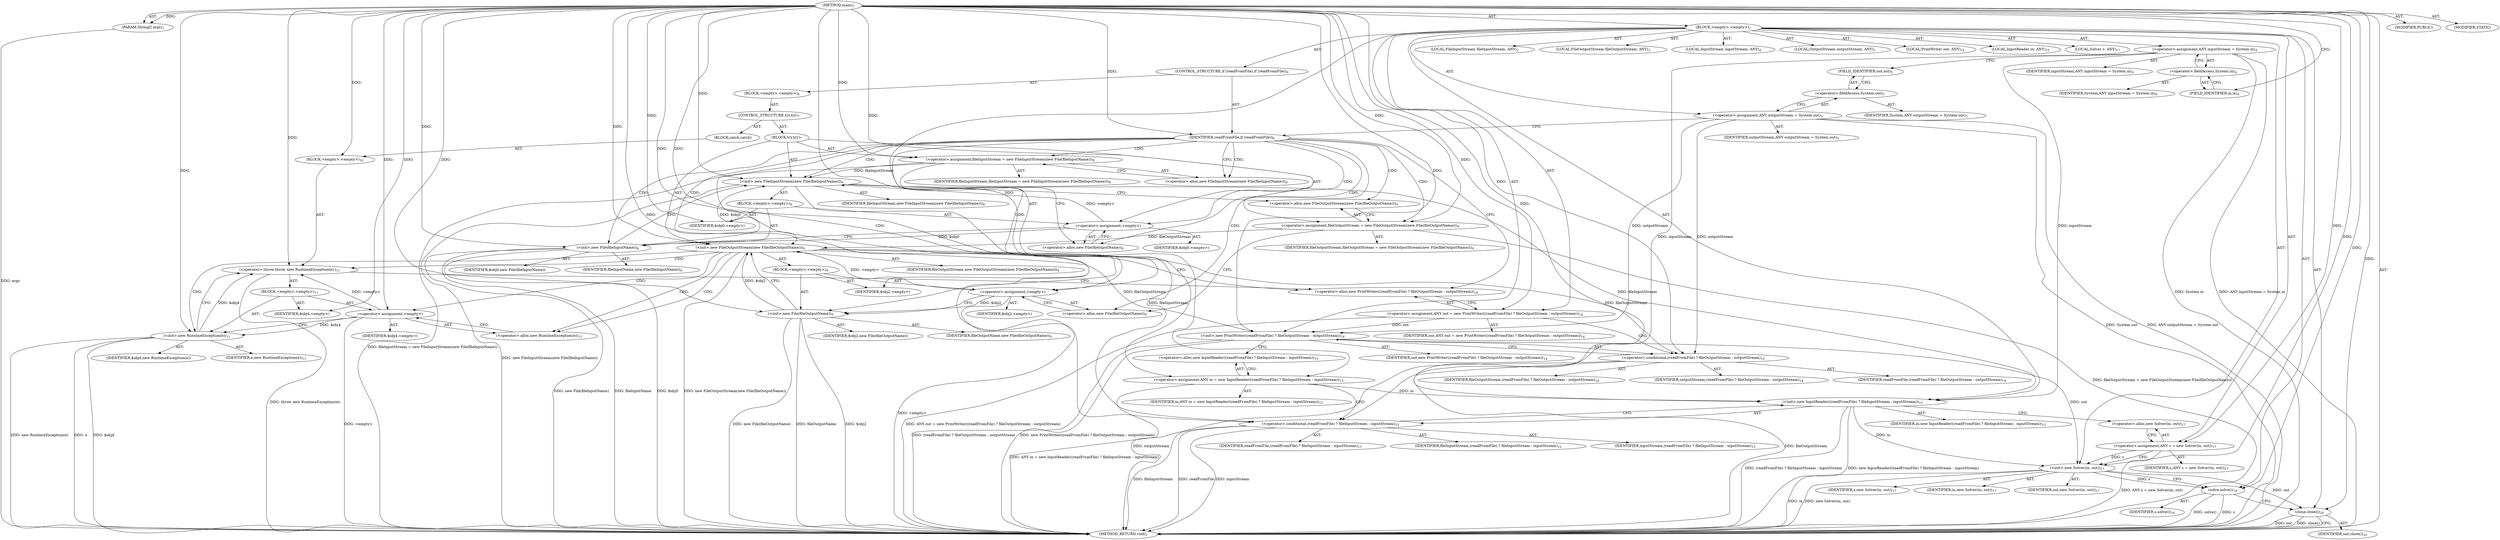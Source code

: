 digraph "main" {  
"27" [label = <(METHOD,main)<SUB>1</SUB>> ]
"28" [label = <(PARAM,String[] args)<SUB>1</SUB>> ]
"29" [label = <(BLOCK,&lt;empty&gt;,&lt;empty&gt;)<SUB>1</SUB>> ]
"4" [label = <(LOCAL,FileInputStream fileInputStream: ANY)<SUB>2</SUB>> ]
"6" [label = <(LOCAL,FileOutputStream fileOutputStream: ANY)<SUB>3</SUB>> ]
"30" [label = <(LOCAL,InputStream inputStream: ANY)<SUB>4</SUB>> ]
"31" [label = <(&lt;operator&gt;.assignment,ANY inputStream = System.in)<SUB>4</SUB>> ]
"32" [label = <(IDENTIFIER,inputStream,ANY inputStream = System.in)<SUB>4</SUB>> ]
"33" [label = <(&lt;operator&gt;.fieldAccess,System.in)<SUB>4</SUB>> ]
"34" [label = <(IDENTIFIER,System,ANY inputStream = System.in)<SUB>4</SUB>> ]
"35" [label = <(FIELD_IDENTIFIER,in,in)<SUB>4</SUB>> ]
"36" [label = <(LOCAL,OutputStream outputStream: ANY)<SUB>5</SUB>> ]
"37" [label = <(&lt;operator&gt;.assignment,ANY outputStream = System.out)<SUB>5</SUB>> ]
"38" [label = <(IDENTIFIER,outputStream,ANY outputStream = System.out)<SUB>5</SUB>> ]
"39" [label = <(&lt;operator&gt;.fieldAccess,System.out)<SUB>5</SUB>> ]
"40" [label = <(IDENTIFIER,System,ANY outputStream = System.out)<SUB>5</SUB>> ]
"41" [label = <(FIELD_IDENTIFIER,out,out)<SUB>5</SUB>> ]
"42" [label = <(CONTROL_STRUCTURE,if (readFromFile),if (readFromFile))<SUB>6</SUB>> ]
"43" [label = <(IDENTIFIER,readFromFile,if (readFromFile))<SUB>6</SUB>> ]
"44" [label = <(BLOCK,&lt;empty&gt;,&lt;empty&gt;)<SUB>6</SUB>> ]
"45" [label = <(CONTROL_STRUCTURE,try,try)<SUB>7</SUB>> ]
"46" [label = <(BLOCK,try,try)<SUB>7</SUB>> ]
"47" [label = <(&lt;operator&gt;.assignment,fileInputStream = new FileInputStream(new File(fileInputName)))<SUB>8</SUB>> ]
"48" [label = <(IDENTIFIER,fileInputStream,fileInputStream = new FileInputStream(new File(fileInputName)))<SUB>8</SUB>> ]
"49" [label = <(&lt;operator&gt;.alloc,new FileInputStream(new File(fileInputName)))<SUB>8</SUB>> ]
"50" [label = <(&lt;init&gt;,new FileInputStream(new File(fileInputName)))<SUB>8</SUB>> ]
"3" [label = <(IDENTIFIER,fileInputStream,new FileInputStream(new File(fileInputName)))<SUB>8</SUB>> ]
"51" [label = <(BLOCK,&lt;empty&gt;,&lt;empty&gt;)<SUB>8</SUB>> ]
"52" [label = <(&lt;operator&gt;.assignment,&lt;empty&gt;)> ]
"53" [label = <(IDENTIFIER,$obj0,&lt;empty&gt;)> ]
"54" [label = <(&lt;operator&gt;.alloc,new File(fileInputName))<SUB>8</SUB>> ]
"55" [label = <(&lt;init&gt;,new File(fileInputName))<SUB>8</SUB>> ]
"56" [label = <(IDENTIFIER,$obj0,new File(fileInputName))> ]
"57" [label = <(IDENTIFIER,fileInputName,new File(fileInputName))<SUB>8</SUB>> ]
"58" [label = <(IDENTIFIER,$obj0,&lt;empty&gt;)> ]
"59" [label = <(&lt;operator&gt;.assignment,fileOutputStream = new FileOutputStream(new File(fileOutputName)))<SUB>9</SUB>> ]
"60" [label = <(IDENTIFIER,fileOutputStream,fileOutputStream = new FileOutputStream(new File(fileOutputName)))<SUB>9</SUB>> ]
"61" [label = <(&lt;operator&gt;.alloc,new FileOutputStream(new File(fileOutputName)))<SUB>9</SUB>> ]
"62" [label = <(&lt;init&gt;,new FileOutputStream(new File(fileOutputName)))<SUB>9</SUB>> ]
"5" [label = <(IDENTIFIER,fileOutputStream,new FileOutputStream(new File(fileOutputName)))<SUB>9</SUB>> ]
"63" [label = <(BLOCK,&lt;empty&gt;,&lt;empty&gt;)<SUB>9</SUB>> ]
"64" [label = <(&lt;operator&gt;.assignment,&lt;empty&gt;)> ]
"65" [label = <(IDENTIFIER,$obj2,&lt;empty&gt;)> ]
"66" [label = <(&lt;operator&gt;.alloc,new File(fileOutputName))<SUB>9</SUB>> ]
"67" [label = <(&lt;init&gt;,new File(fileOutputName))<SUB>9</SUB>> ]
"68" [label = <(IDENTIFIER,$obj2,new File(fileOutputName))> ]
"69" [label = <(IDENTIFIER,fileOutputName,new File(fileOutputName))<SUB>9</SUB>> ]
"70" [label = <(IDENTIFIER,$obj2,&lt;empty&gt;)> ]
"71" [label = <(BLOCK,catch,catch)> ]
"72" [label = <(BLOCK,&lt;empty&gt;,&lt;empty&gt;)<SUB>10</SUB>> ]
"73" [label = <(&lt;operator&gt;.throw,throw new RuntimeException(e);)<SUB>11</SUB>> ]
"74" [label = <(BLOCK,&lt;empty&gt;,&lt;empty&gt;)<SUB>11</SUB>> ]
"75" [label = <(&lt;operator&gt;.assignment,&lt;empty&gt;)> ]
"76" [label = <(IDENTIFIER,$obj4,&lt;empty&gt;)> ]
"77" [label = <(&lt;operator&gt;.alloc,new RuntimeException(e))<SUB>11</SUB>> ]
"78" [label = <(&lt;init&gt;,new RuntimeException(e))<SUB>11</SUB>> ]
"79" [label = <(IDENTIFIER,$obj4,new RuntimeException(e))> ]
"80" [label = <(IDENTIFIER,e,new RuntimeException(e))<SUB>11</SUB>> ]
"81" [label = <(IDENTIFIER,$obj4,&lt;empty&gt;)> ]
"8" [label = <(LOCAL,PrintWriter out: ANY)<SUB>14</SUB>> ]
"82" [label = <(&lt;operator&gt;.assignment,ANY out = new PrintWriter((readFromFile) ? fileOutputStream : outputStream))<SUB>14</SUB>> ]
"83" [label = <(IDENTIFIER,out,ANY out = new PrintWriter((readFromFile) ? fileOutputStream : outputStream))<SUB>14</SUB>> ]
"84" [label = <(&lt;operator&gt;.alloc,new PrintWriter((readFromFile) ? fileOutputStream : outputStream))<SUB>14</SUB>> ]
"85" [label = <(&lt;init&gt;,new PrintWriter((readFromFile) ? fileOutputStream : outputStream))<SUB>14</SUB>> ]
"7" [label = <(IDENTIFIER,out,new PrintWriter((readFromFile) ? fileOutputStream : outputStream))<SUB>14</SUB>> ]
"86" [label = <(&lt;operator&gt;.conditional,(readFromFile) ? fileOutputStream : outputStream)<SUB>14</SUB>> ]
"87" [label = <(IDENTIFIER,readFromFile,(readFromFile) ? fileOutputStream : outputStream)<SUB>14</SUB>> ]
"88" [label = <(IDENTIFIER,fileOutputStream,(readFromFile) ? fileOutputStream : outputStream)<SUB>14</SUB>> ]
"89" [label = <(IDENTIFIER,outputStream,(readFromFile) ? fileOutputStream : outputStream)<SUB>14</SUB>> ]
"10" [label = <(LOCAL,InputReader in: ANY)<SUB>15</SUB>> ]
"90" [label = <(&lt;operator&gt;.assignment,ANY in = new InputReader((readFromFile) ? fileInputStream : inputStream))<SUB>15</SUB>> ]
"91" [label = <(IDENTIFIER,in,ANY in = new InputReader((readFromFile) ? fileInputStream : inputStream))<SUB>15</SUB>> ]
"92" [label = <(&lt;operator&gt;.alloc,new InputReader((readFromFile) ? fileInputStream : inputStream))<SUB>15</SUB>> ]
"93" [label = <(&lt;init&gt;,new InputReader((readFromFile) ? fileInputStream : inputStream))<SUB>15</SUB>> ]
"9" [label = <(IDENTIFIER,in,new InputReader((readFromFile) ? fileInputStream : inputStream))<SUB>15</SUB>> ]
"94" [label = <(&lt;operator&gt;.conditional,(readFromFile) ? fileInputStream : inputStream)<SUB>15</SUB>> ]
"95" [label = <(IDENTIFIER,readFromFile,(readFromFile) ? fileInputStream : inputStream)<SUB>15</SUB>> ]
"96" [label = <(IDENTIFIER,fileInputStream,(readFromFile) ? fileInputStream : inputStream)<SUB>15</SUB>> ]
"97" [label = <(IDENTIFIER,inputStream,(readFromFile) ? fileInputStream : inputStream)<SUB>15</SUB>> ]
"12" [label = <(LOCAL,Solver s: ANY)<SUB>17</SUB>> ]
"98" [label = <(&lt;operator&gt;.assignment,ANY s = new Solver(in, out))<SUB>17</SUB>> ]
"99" [label = <(IDENTIFIER,s,ANY s = new Solver(in, out))<SUB>17</SUB>> ]
"100" [label = <(&lt;operator&gt;.alloc,new Solver(in, out))<SUB>17</SUB>> ]
"101" [label = <(&lt;init&gt;,new Solver(in, out))<SUB>17</SUB>> ]
"11" [label = <(IDENTIFIER,s,new Solver(in, out))<SUB>17</SUB>> ]
"102" [label = <(IDENTIFIER,in,new Solver(in, out))<SUB>17</SUB>> ]
"103" [label = <(IDENTIFIER,out,new Solver(in, out))<SUB>17</SUB>> ]
"104" [label = <(solve,solve())<SUB>18</SUB>> ]
"105" [label = <(IDENTIFIER,s,solve())<SUB>18</SUB>> ]
"106" [label = <(close,close())<SUB>20</SUB>> ]
"107" [label = <(IDENTIFIER,out,close())<SUB>20</SUB>> ]
"108" [label = <(MODIFIER,PUBLIC)> ]
"109" [label = <(MODIFIER,STATIC)> ]
"110" [label = <(METHOD_RETURN,void)<SUB>1</SUB>> ]
  "27" -> "28"  [ label = "AST: "] 
  "27" -> "29"  [ label = "AST: "] 
  "27" -> "108"  [ label = "AST: "] 
  "27" -> "109"  [ label = "AST: "] 
  "27" -> "110"  [ label = "AST: "] 
  "29" -> "4"  [ label = "AST: "] 
  "29" -> "6"  [ label = "AST: "] 
  "29" -> "30"  [ label = "AST: "] 
  "29" -> "31"  [ label = "AST: "] 
  "29" -> "36"  [ label = "AST: "] 
  "29" -> "37"  [ label = "AST: "] 
  "29" -> "42"  [ label = "AST: "] 
  "29" -> "8"  [ label = "AST: "] 
  "29" -> "82"  [ label = "AST: "] 
  "29" -> "85"  [ label = "AST: "] 
  "29" -> "10"  [ label = "AST: "] 
  "29" -> "90"  [ label = "AST: "] 
  "29" -> "93"  [ label = "AST: "] 
  "29" -> "12"  [ label = "AST: "] 
  "29" -> "98"  [ label = "AST: "] 
  "29" -> "101"  [ label = "AST: "] 
  "29" -> "104"  [ label = "AST: "] 
  "29" -> "106"  [ label = "AST: "] 
  "31" -> "32"  [ label = "AST: "] 
  "31" -> "33"  [ label = "AST: "] 
  "33" -> "34"  [ label = "AST: "] 
  "33" -> "35"  [ label = "AST: "] 
  "37" -> "38"  [ label = "AST: "] 
  "37" -> "39"  [ label = "AST: "] 
  "39" -> "40"  [ label = "AST: "] 
  "39" -> "41"  [ label = "AST: "] 
  "42" -> "43"  [ label = "AST: "] 
  "42" -> "44"  [ label = "AST: "] 
  "44" -> "45"  [ label = "AST: "] 
  "45" -> "46"  [ label = "AST: "] 
  "45" -> "71"  [ label = "AST: "] 
  "46" -> "47"  [ label = "AST: "] 
  "46" -> "50"  [ label = "AST: "] 
  "46" -> "59"  [ label = "AST: "] 
  "46" -> "62"  [ label = "AST: "] 
  "47" -> "48"  [ label = "AST: "] 
  "47" -> "49"  [ label = "AST: "] 
  "50" -> "3"  [ label = "AST: "] 
  "50" -> "51"  [ label = "AST: "] 
  "51" -> "52"  [ label = "AST: "] 
  "51" -> "55"  [ label = "AST: "] 
  "51" -> "58"  [ label = "AST: "] 
  "52" -> "53"  [ label = "AST: "] 
  "52" -> "54"  [ label = "AST: "] 
  "55" -> "56"  [ label = "AST: "] 
  "55" -> "57"  [ label = "AST: "] 
  "59" -> "60"  [ label = "AST: "] 
  "59" -> "61"  [ label = "AST: "] 
  "62" -> "5"  [ label = "AST: "] 
  "62" -> "63"  [ label = "AST: "] 
  "63" -> "64"  [ label = "AST: "] 
  "63" -> "67"  [ label = "AST: "] 
  "63" -> "70"  [ label = "AST: "] 
  "64" -> "65"  [ label = "AST: "] 
  "64" -> "66"  [ label = "AST: "] 
  "67" -> "68"  [ label = "AST: "] 
  "67" -> "69"  [ label = "AST: "] 
  "71" -> "72"  [ label = "AST: "] 
  "72" -> "73"  [ label = "AST: "] 
  "73" -> "74"  [ label = "AST: "] 
  "74" -> "75"  [ label = "AST: "] 
  "74" -> "78"  [ label = "AST: "] 
  "74" -> "81"  [ label = "AST: "] 
  "75" -> "76"  [ label = "AST: "] 
  "75" -> "77"  [ label = "AST: "] 
  "78" -> "79"  [ label = "AST: "] 
  "78" -> "80"  [ label = "AST: "] 
  "82" -> "83"  [ label = "AST: "] 
  "82" -> "84"  [ label = "AST: "] 
  "85" -> "7"  [ label = "AST: "] 
  "85" -> "86"  [ label = "AST: "] 
  "86" -> "87"  [ label = "AST: "] 
  "86" -> "88"  [ label = "AST: "] 
  "86" -> "89"  [ label = "AST: "] 
  "90" -> "91"  [ label = "AST: "] 
  "90" -> "92"  [ label = "AST: "] 
  "93" -> "9"  [ label = "AST: "] 
  "93" -> "94"  [ label = "AST: "] 
  "94" -> "95"  [ label = "AST: "] 
  "94" -> "96"  [ label = "AST: "] 
  "94" -> "97"  [ label = "AST: "] 
  "98" -> "99"  [ label = "AST: "] 
  "98" -> "100"  [ label = "AST: "] 
  "101" -> "11"  [ label = "AST: "] 
  "101" -> "102"  [ label = "AST: "] 
  "101" -> "103"  [ label = "AST: "] 
  "104" -> "105"  [ label = "AST: "] 
  "106" -> "107"  [ label = "AST: "] 
  "31" -> "41"  [ label = "CFG: "] 
  "37" -> "43"  [ label = "CFG: "] 
  "82" -> "86"  [ label = "CFG: "] 
  "85" -> "92"  [ label = "CFG: "] 
  "90" -> "94"  [ label = "CFG: "] 
  "93" -> "100"  [ label = "CFG: "] 
  "98" -> "101"  [ label = "CFG: "] 
  "101" -> "104"  [ label = "CFG: "] 
  "104" -> "106"  [ label = "CFG: "] 
  "106" -> "110"  [ label = "CFG: "] 
  "33" -> "31"  [ label = "CFG: "] 
  "39" -> "37"  [ label = "CFG: "] 
  "43" -> "49"  [ label = "CFG: "] 
  "43" -> "84"  [ label = "CFG: "] 
  "84" -> "82"  [ label = "CFG: "] 
  "86" -> "85"  [ label = "CFG: "] 
  "92" -> "90"  [ label = "CFG: "] 
  "94" -> "93"  [ label = "CFG: "] 
  "100" -> "98"  [ label = "CFG: "] 
  "35" -> "33"  [ label = "CFG: "] 
  "41" -> "39"  [ label = "CFG: "] 
  "47" -> "54"  [ label = "CFG: "] 
  "50" -> "61"  [ label = "CFG: "] 
  "59" -> "66"  [ label = "CFG: "] 
  "62" -> "77"  [ label = "CFG: "] 
  "62" -> "84"  [ label = "CFG: "] 
  "49" -> "47"  [ label = "CFG: "] 
  "61" -> "59"  [ label = "CFG: "] 
  "73" -> "84"  [ label = "CFG: "] 
  "52" -> "55"  [ label = "CFG: "] 
  "55" -> "50"  [ label = "CFG: "] 
  "64" -> "67"  [ label = "CFG: "] 
  "67" -> "62"  [ label = "CFG: "] 
  "54" -> "52"  [ label = "CFG: "] 
  "66" -> "64"  [ label = "CFG: "] 
  "75" -> "78"  [ label = "CFG: "] 
  "78" -> "73"  [ label = "CFG: "] 
  "77" -> "75"  [ label = "CFG: "] 
  "27" -> "35"  [ label = "CFG: "] 
  "28" -> "110"  [ label = "DDG: args"] 
  "31" -> "110"  [ label = "DDG: System.in"] 
  "31" -> "110"  [ label = "DDG: ANY inputStream = System.in"] 
  "37" -> "110"  [ label = "DDG: System.out"] 
  "37" -> "110"  [ label = "DDG: ANY outputStream = System.out"] 
  "47" -> "110"  [ label = "DDG: fileInputStream = new FileInputStream(new File(fileInputName))"] 
  "55" -> "110"  [ label = "DDG: $obj0"] 
  "55" -> "110"  [ label = "DDG: new File(fileInputName)"] 
  "50" -> "110"  [ label = "DDG: new FileInputStream(new File(fileInputName))"] 
  "59" -> "110"  [ label = "DDG: fileOutputStream = new FileOutputStream(new File(fileOutputName))"] 
  "64" -> "110"  [ label = "DDG: &lt;empty&gt;"] 
  "67" -> "110"  [ label = "DDG: $obj2"] 
  "67" -> "110"  [ label = "DDG: new File(fileOutputName)"] 
  "62" -> "110"  [ label = "DDG: new FileOutputStream(new File(fileOutputName))"] 
  "75" -> "110"  [ label = "DDG: &lt;empty&gt;"] 
  "78" -> "110"  [ label = "DDG: $obj4"] 
  "78" -> "110"  [ label = "DDG: new RuntimeException(e)"] 
  "73" -> "110"  [ label = "DDG: throw new RuntimeException(e);"] 
  "82" -> "110"  [ label = "DDG: ANY out = new PrintWriter((readFromFile) ? fileOutputStream : outputStream)"] 
  "86" -> "110"  [ label = "DDG: outputStream"] 
  "86" -> "110"  [ label = "DDG: fileOutputStream"] 
  "85" -> "110"  [ label = "DDG: (readFromFile) ? fileOutputStream : outputStream"] 
  "85" -> "110"  [ label = "DDG: new PrintWriter((readFromFile) ? fileOutputStream : outputStream)"] 
  "90" -> "110"  [ label = "DDG: ANY in = new InputReader((readFromFile) ? fileInputStream : inputStream)"] 
  "94" -> "110"  [ label = "DDG: readFromFile"] 
  "94" -> "110"  [ label = "DDG: inputStream"] 
  "94" -> "110"  [ label = "DDG: fileInputStream"] 
  "93" -> "110"  [ label = "DDG: (readFromFile) ? fileInputStream : inputStream"] 
  "93" -> "110"  [ label = "DDG: new InputReader((readFromFile) ? fileInputStream : inputStream)"] 
  "98" -> "110"  [ label = "DDG: ANY s = new Solver(in, out)"] 
  "101" -> "110"  [ label = "DDG: in"] 
  "101" -> "110"  [ label = "DDG: new Solver(in, out)"] 
  "104" -> "110"  [ label = "DDG: s"] 
  "104" -> "110"  [ label = "DDG: solve()"] 
  "106" -> "110"  [ label = "DDG: out"] 
  "106" -> "110"  [ label = "DDG: close()"] 
  "67" -> "110"  [ label = "DDG: fileOutputName"] 
  "78" -> "110"  [ label = "DDG: e"] 
  "55" -> "110"  [ label = "DDG: fileInputName"] 
  "27" -> "28"  [ label = "DDG: "] 
  "27" -> "82"  [ label = "DDG: "] 
  "27" -> "90"  [ label = "DDG: "] 
  "27" -> "98"  [ label = "DDG: "] 
  "27" -> "43"  [ label = "DDG: "] 
  "82" -> "85"  [ label = "DDG: out"] 
  "27" -> "85"  [ label = "DDG: "] 
  "62" -> "85"  [ label = "DDG: fileOutputStream"] 
  "37" -> "85"  [ label = "DDG: outputStream"] 
  "90" -> "93"  [ label = "DDG: in"] 
  "27" -> "93"  [ label = "DDG: "] 
  "50" -> "93"  [ label = "DDG: fileInputStream"] 
  "31" -> "93"  [ label = "DDG: inputStream"] 
  "98" -> "101"  [ label = "DDG: s"] 
  "27" -> "101"  [ label = "DDG: "] 
  "93" -> "101"  [ label = "DDG: in"] 
  "85" -> "101"  [ label = "DDG: out"] 
  "101" -> "104"  [ label = "DDG: s"] 
  "27" -> "104"  [ label = "DDG: "] 
  "101" -> "106"  [ label = "DDG: out"] 
  "27" -> "106"  [ label = "DDG: "] 
  "62" -> "86"  [ label = "DDG: fileOutputStream"] 
  "27" -> "86"  [ label = "DDG: "] 
  "37" -> "86"  [ label = "DDG: outputStream"] 
  "50" -> "94"  [ label = "DDG: fileInputStream"] 
  "27" -> "94"  [ label = "DDG: "] 
  "31" -> "94"  [ label = "DDG: inputStream"] 
  "27" -> "47"  [ label = "DDG: "] 
  "27" -> "59"  [ label = "DDG: "] 
  "27" -> "72"  [ label = "DDG: "] 
  "47" -> "50"  [ label = "DDG: fileInputStream"] 
  "27" -> "50"  [ label = "DDG: "] 
  "52" -> "50"  [ label = "DDG: &lt;empty&gt;"] 
  "55" -> "50"  [ label = "DDG: $obj0"] 
  "59" -> "62"  [ label = "DDG: fileOutputStream"] 
  "27" -> "62"  [ label = "DDG: "] 
  "64" -> "62"  [ label = "DDG: &lt;empty&gt;"] 
  "67" -> "62"  [ label = "DDG: $obj2"] 
  "27" -> "52"  [ label = "DDG: "] 
  "27" -> "58"  [ label = "DDG: "] 
  "27" -> "64"  [ label = "DDG: "] 
  "27" -> "70"  [ label = "DDG: "] 
  "75" -> "73"  [ label = "DDG: &lt;empty&gt;"] 
  "78" -> "73"  [ label = "DDG: $obj4"] 
  "27" -> "73"  [ label = "DDG: "] 
  "52" -> "55"  [ label = "DDG: $obj0"] 
  "27" -> "55"  [ label = "DDG: "] 
  "64" -> "67"  [ label = "DDG: $obj2"] 
  "27" -> "67"  [ label = "DDG: "] 
  "27" -> "75"  [ label = "DDG: "] 
  "27" -> "81"  [ label = "DDG: "] 
  "75" -> "78"  [ label = "DDG: $obj4"] 
  "27" -> "78"  [ label = "DDG: "] 
  "43" -> "47"  [ label = "CDG: "] 
  "43" -> "49"  [ label = "CDG: "] 
  "43" -> "61"  [ label = "CDG: "] 
  "43" -> "64"  [ label = "CDG: "] 
  "43" -> "66"  [ label = "CDG: "] 
  "43" -> "52"  [ label = "CDG: "] 
  "43" -> "67"  [ label = "CDG: "] 
  "43" -> "50"  [ label = "CDG: "] 
  "43" -> "59"  [ label = "CDG: "] 
  "43" -> "55"  [ label = "CDG: "] 
  "43" -> "54"  [ label = "CDG: "] 
  "43" -> "62"  [ label = "CDG: "] 
  "62" -> "73"  [ label = "CDG: "] 
  "62" -> "77"  [ label = "CDG: "] 
  "62" -> "75"  [ label = "CDG: "] 
  "62" -> "78"  [ label = "CDG: "] 
}
